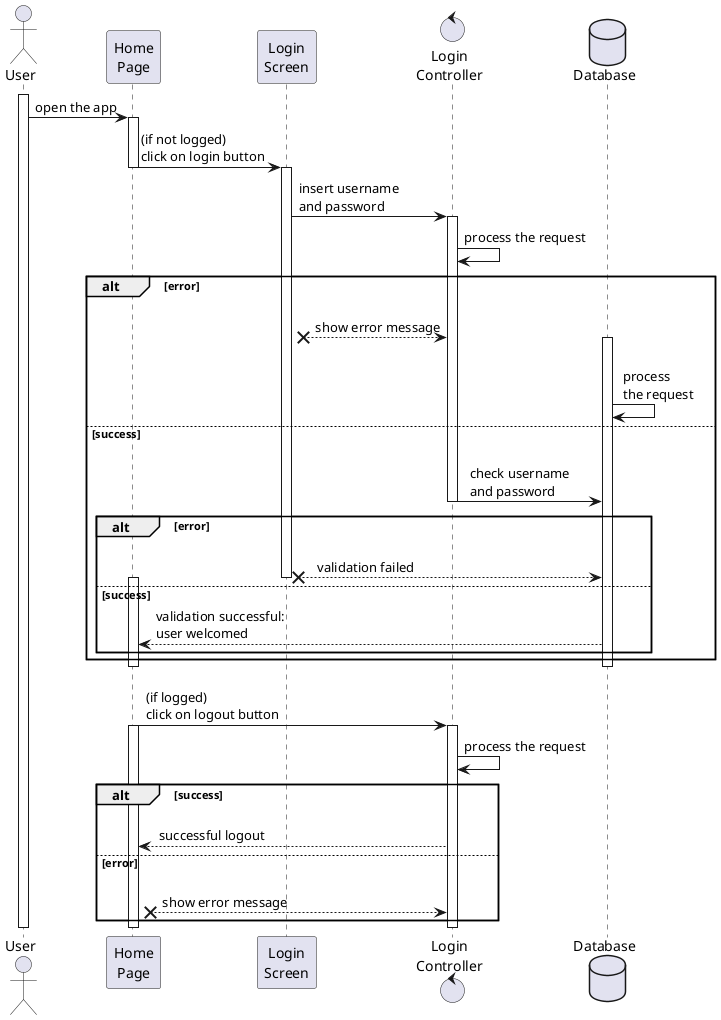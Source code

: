 @startuml login-logout

actor User
participant "Home\nPage" as HomePage
participant "Login\nScreen" as LoginScreen
control "Login\nController" as LoginController
database Database

activate User
    User -> HomePage : open the app

    activate HomePage
    HomePage -> LoginScreen : (if not logged)\nclick on login button
    deactivate HomePage

    activate LoginScreen

        LoginScreen -> LoginController : insert username \nand password
        activate LoginController
        LoginController -> LoginController: process the request
        alt error
            LoginScreen x-- LoginController: \n  show error message

            activate Database
                Database -> Database: \n process\n the request
        else success
            LoginController -> Database : \n   check username\n   and password
            deactivate LoginController
            alt error
                LoginScreen x-- Database: \n    validation failed 

    deactivate LoginScreen

            else success
    activate HomePage
    HomePage <-- Database : validation successful:\nuser welcomed
            end
        end
            deactivate Database
    deactivate HomePage

    HomePage -> LoginController: \n(if logged)\nclick on logout button
    activate HomePage

        activate LoginController
            LoginController -> LoginController: process the request

        alt success
        HomePage <-- LoginController: \n successful logout
        else error
        HomePage x-- LoginController: \n  show error message
        end

        deactivate LoginController
    deactivate HomePage
deactivate User


@enduml
